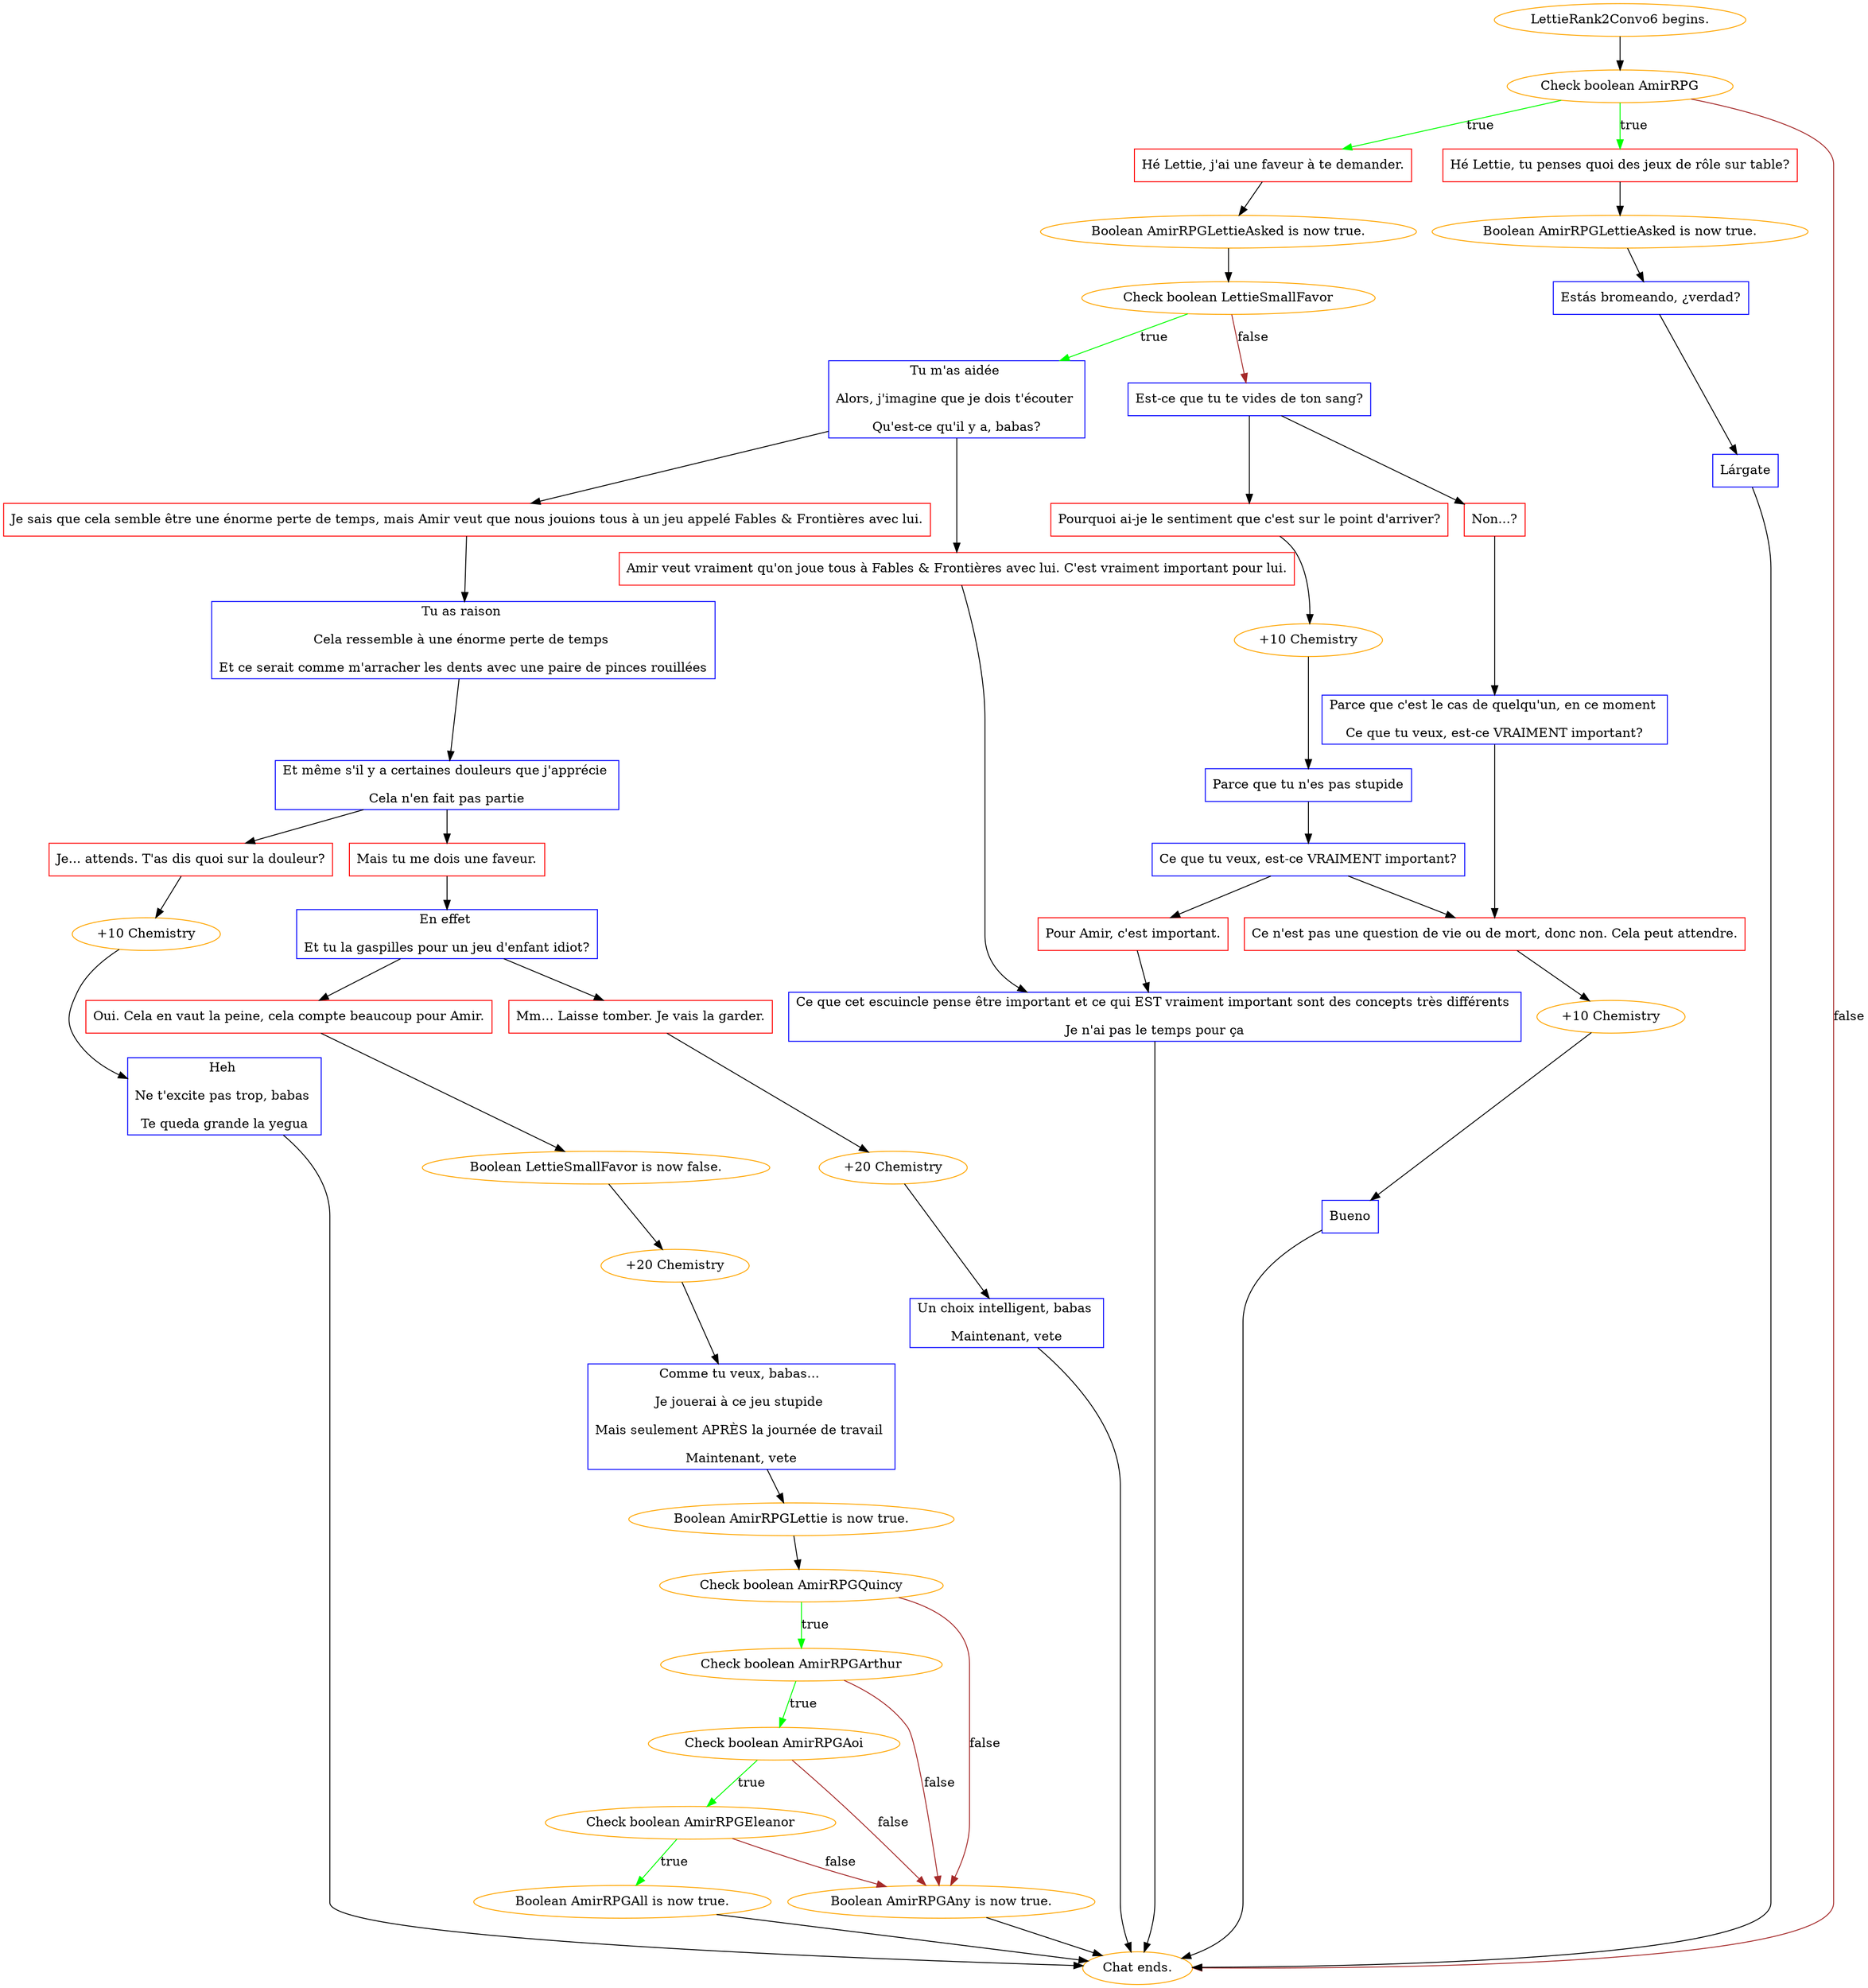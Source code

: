 digraph {
	"LettieRank2Convo6 begins." [color=orange];
		"LettieRank2Convo6 begins." -> j1196979813;
	j1196979813 [label="Check boolean AmirRPG",color=orange];
		j1196979813 -> j2409294269 [label=true,color=green];
		j1196979813 -> j1427730077 [label=true,color=green];
		j1196979813 -> "Chat ends." [label=false,color=brown];
	j2409294269 [label="Hé Lettie, j'ai une faveur à te demander.",shape=box,color=red];
		j2409294269 -> j1509902606;
	j1427730077 [label="Hé Lettie, tu penses quoi des jeux de rôle sur table?",shape=box,color=red];
		j1427730077 -> j2642267800;
	"Chat ends." [color=orange];
	j1509902606 [label="Boolean AmirRPGLettieAsked is now true.",color=orange];
		j1509902606 -> j1776819313;
	j2642267800 [label="Boolean AmirRPGLettieAsked is now true.",color=orange];
		j2642267800 -> j1669147446;
	j1776819313 [label="Check boolean LettieSmallFavor",color=orange];
		j1776819313 -> j2790559592 [label=true,color=green];
		j1776819313 -> j3621466946 [label=false,color=brown];
	j1669147446 [label="Estás bromeando, ¿verdad?",shape=box,color=blue];
		j1669147446 -> j4236534637;
	j2790559592 [label="Tu m'as aidée 
Alors, j'imagine que je dois t'écouter 
Qu'est-ce qu'il y a, babas?",shape=box,color=blue];
		j2790559592 -> j659538973;
		j2790559592 -> j4233849590;
	j3621466946 [label="Est-ce que tu te vides de ton sang?",shape=box,color=blue];
		j3621466946 -> j484935455;
		j3621466946 -> j3454257440;
	j4236534637 [label="Lárgate",shape=box,color=blue];
		j4236534637 -> "Chat ends.";
	j659538973 [label="Je sais que cela semble être une énorme perte de temps, mais Amir veut que nous jouions tous à un jeu appelé Fables & Frontières avec lui.",shape=box,color=red];
		j659538973 -> j3033448714;
	j4233849590 [label="Amir veut vraiment qu'on joue tous à Fables & Frontières avec lui. C'est vraiment important pour lui.",shape=box,color=red];
		j4233849590 -> j2505770078;
	j484935455 [label="Pourquoi ai-je le sentiment que c'est sur le point d'arriver?",shape=box,color=red];
		j484935455 -> j1988954617;
	j3454257440 [label="Non...?",shape=box,color=red];
		j3454257440 -> j1882957373;
	j3033448714 [label="Tu as raison 
Cela ressemble à une énorme perte de temps 
Et ce serait comme m'arracher les dents avec une paire de pinces rouillées",shape=box,color=blue];
		j3033448714 -> j3471375647;
	j2505770078 [label="Ce que cet escuincle pense être important et ce qui EST vraiment important sont des concepts très différents 
Je n'ai pas le temps pour ça",shape=box,color=blue];
		j2505770078 -> "Chat ends.";
	j1988954617 [label="+10 Chemistry",color=orange];
		j1988954617 -> j1395189336;
	j1882957373 [label="Parce que c'est le cas de quelqu'un, en ce moment 
Ce que tu veux, est-ce VRAIMENT important?",shape=box,color=blue];
		j1882957373 -> j228620546;
	j3471375647 [label="Et même s'il y a certaines douleurs que j'apprécie 
Cela n'en fait pas partie",shape=box,color=blue];
		j3471375647 -> j1288968193;
		j3471375647 -> j3677118308;
	j1395189336 [label="Parce que tu n'es pas stupide",shape=box,color=blue];
		j1395189336 -> j1759700773;
	j228620546 [label="Ce n'est pas une question de vie ou de mort, donc non. Cela peut attendre.",shape=box,color=red];
		j228620546 -> j999874159;
	j1288968193 [label="Mais tu me dois une faveur.",shape=box,color=red];
		j1288968193 -> j486421654;
	j3677118308 [label="Je... attends. T'as dis quoi sur la douleur?",shape=box,color=red];
		j3677118308 -> j436622522;
	j1759700773 [label="Ce que tu veux, est-ce VRAIMENT important?",shape=box,color=blue];
		j1759700773 -> j1865308110;
		j1759700773 -> j228620546;
	j999874159 [label="+10 Chemistry",color=orange];
		j999874159 -> j3748645904;
	j486421654 [label="En effet 
Et tu la gaspilles pour un jeu d'enfant idiot?",shape=box,color=blue];
		j486421654 -> j1795203179;
		j486421654 -> j1591030507;
	j436622522 [label="+10 Chemistry",color=orange];
		j436622522 -> j1976414745;
	j1865308110 [label="Pour Amir, c'est important.",shape=box,color=red];
		j1865308110 -> j2505770078;
	j3748645904 [label="Bueno",shape=box,color=blue];
		j3748645904 -> "Chat ends.";
	j1795203179 [label="Oui. Cela en vaut la peine, cela compte beaucoup pour Amir.",shape=box,color=red];
		j1795203179 -> j1103540054;
	j1591030507 [label="Mm... Laisse tomber. Je vais la garder.",shape=box,color=red];
		j1591030507 -> j3847266526;
	j1976414745 [label="Heh 
Ne t'excite pas trop, babas 
Te queda grande la yegua",shape=box,color=blue];
		j1976414745 -> "Chat ends.";
	j1103540054 [label="Boolean LettieSmallFavor is now false.",color=orange];
		j1103540054 -> j2139954505;
	j3847266526 [label="+20 Chemistry",color=orange];
		j3847266526 -> j3099748011;
	j2139954505 [label="+20 Chemistry",color=orange];
		j2139954505 -> j1739142984;
	j3099748011 [label="Un choix intelligent, babas 
Maintenant, vete",shape=box,color=blue];
		j3099748011 -> "Chat ends.";
	j1739142984 [label="Comme tu veux, babas... 
Je jouerai à ce jeu stupide 
Mais seulement APRÈS la journée de travail 
Maintenant, vete",shape=box,color=blue];
		j1739142984 -> j3298870984;
	j3298870984 [label="Boolean AmirRPGLettie is now true.",color=orange];
		j3298870984 -> j2274530056;
	j2274530056 [label="Check boolean AmirRPGQuincy",color=orange];
		j2274530056 -> j1722720495 [label=true,color=green];
		j2274530056 -> j1992773596 [label=false,color=brown];
	j1722720495 [label="Check boolean AmirRPGArthur",color=orange];
		j1722720495 -> j1055796625 [label=true,color=green];
		j1722720495 -> j1992773596 [label=false,color=brown];
	j1992773596 [label="Boolean AmirRPGAny is now true.",color=orange];
		j1992773596 -> "Chat ends.";
	j1055796625 [label="Check boolean AmirRPGAoi",color=orange];
		j1055796625 -> j2036451565 [label=true,color=green];
		j1055796625 -> j1992773596 [label=false,color=brown];
	j2036451565 [label="Check boolean AmirRPGEleanor",color=orange];
		j2036451565 -> j2677000302 [label=true,color=green];
		j2036451565 -> j1992773596 [label=false,color=brown];
	j2677000302 [label="Boolean AmirRPGAll is now true.",color=orange];
		j2677000302 -> "Chat ends.";
}